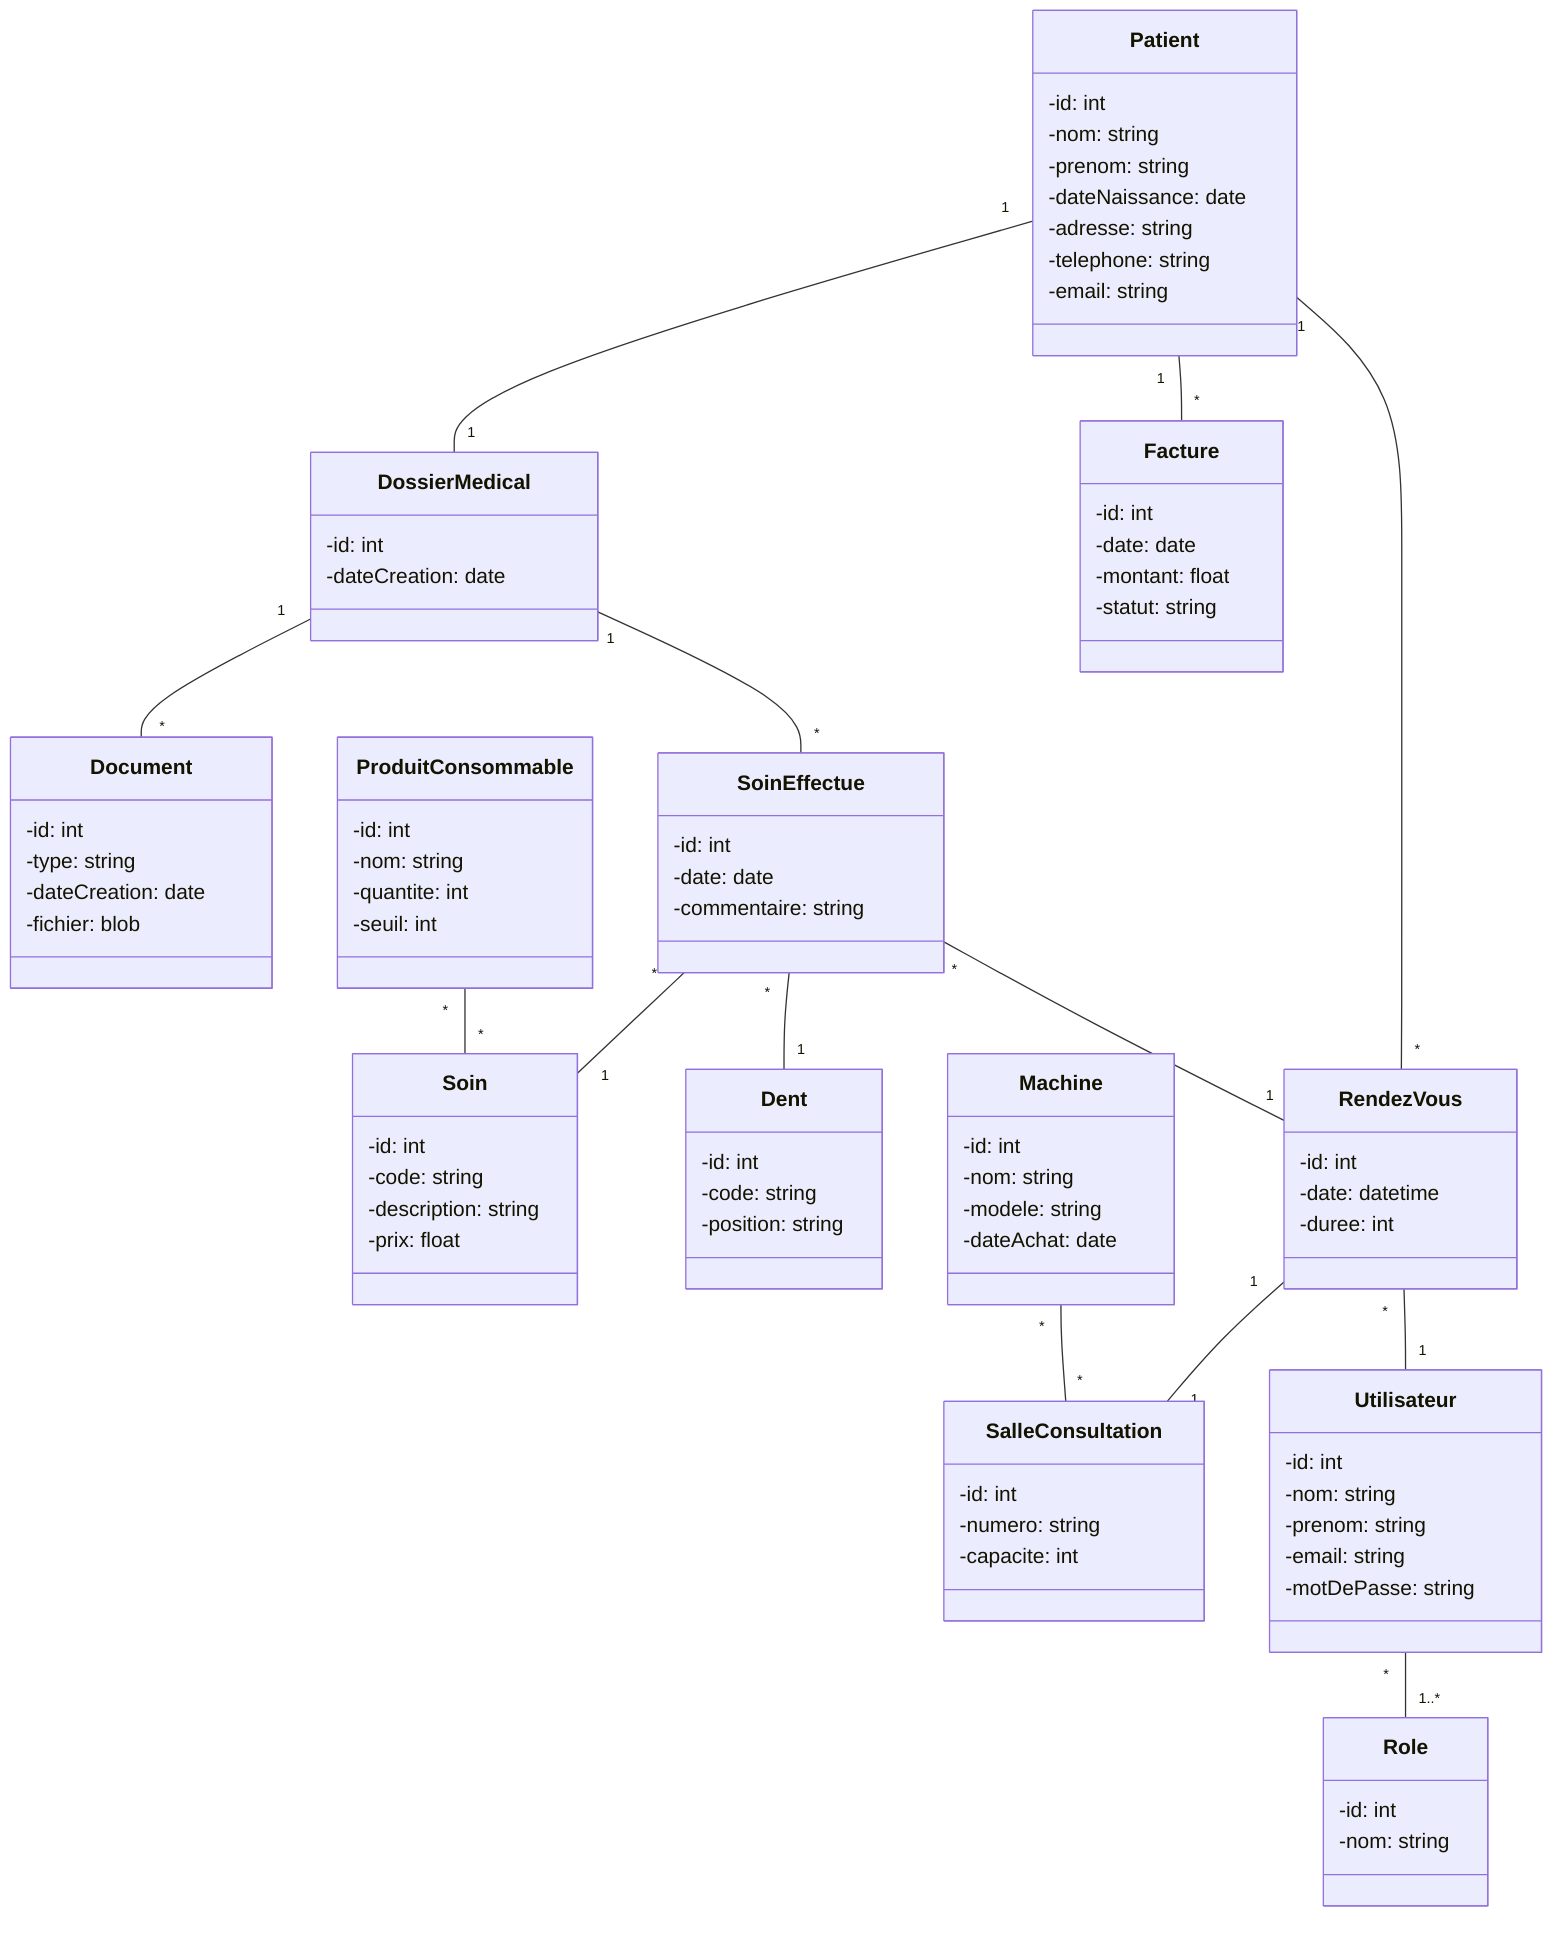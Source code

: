 classDiagram
    class Patient {
        -id: int
        -nom: string
        -prenom: string
        -dateNaissance: date
        -adresse: string
        -telephone: string
        -email: string
    }
    class DossierMedical {
        -id: int
        -dateCreation: date
    }
    class Document {
        -id: int
        -type: string
        -dateCreation: date
        -fichier: blob
    }
    class Facture {
        -id: int
        -date: date
        -montant: float
        -statut: string
    }
    class Soin {
        -id: int
        -code: string
        -description: string
        -prix: float
    }
    class Dent {
        -id: int
        -code: string
        -position: string
    }
    class RendezVous {
        -id: int
        -date: datetime
        -duree: int
    }
    class SalleConsultation {
        -id: int
        -numero: string
        -capacite: int
    }
    class Machine {
        -id: int
        -nom: string
        -modele: string
        -dateAchat: date
    }
    class ProduitConsommable {
        -id: int
        -nom: string
        -quantite: int
        -seuil: int
    }
    class Utilisateur {
        -id: int
        -nom: string
        -prenom: string
        -email: string
        -motDePasse: string
    }
    class Role {
        -id: int
        -nom: string
    }
    class SoinEffectue {
        -id: int
        -date: date
        -commentaire: string
    }

    Patient "1" -- "1" DossierMedical
    DossierMedical "1" -- "*" Document
    Patient "1" -- "*" Facture
    Patient "1" -- "*" RendezVous
    RendezVous "1" -- "1" SalleConsultation
    RendezVous "*" -- "1" Utilisateur
    SoinEffectue "*" -- "1" Soin
    SoinEffectue "*" -- "1" Dent
    SoinEffectue "*" -- "1" RendezVous
    Machine "*" -- "*" SalleConsultation
    ProduitConsommable "*" -- "*" Soin
    Utilisateur "*" -- "1..*" Role
    DossierMedical "1" -- "*" SoinEffectue